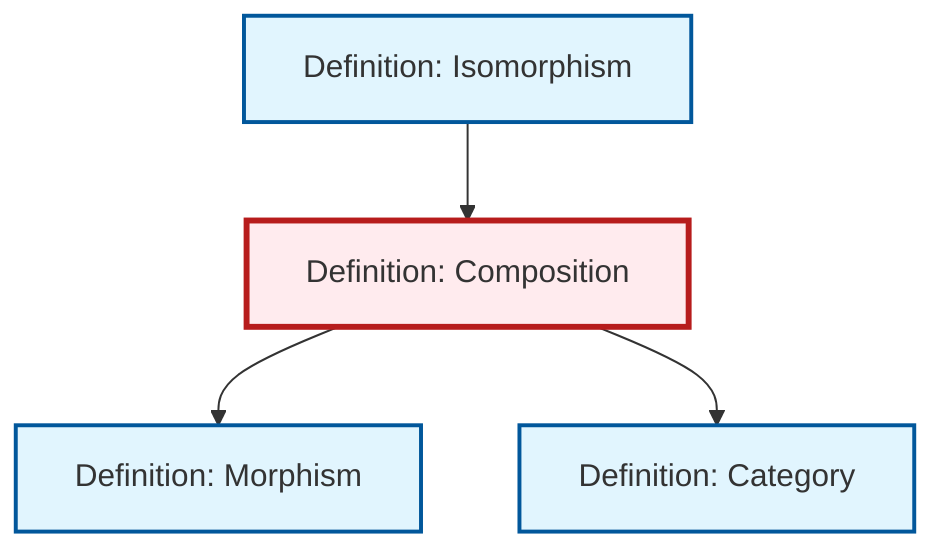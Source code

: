 graph TD
    classDef definition fill:#e1f5fe,stroke:#01579b,stroke-width:2px
    classDef theorem fill:#f3e5f5,stroke:#4a148c,stroke-width:2px
    classDef axiom fill:#fff3e0,stroke:#e65100,stroke-width:2px
    classDef example fill:#e8f5e9,stroke:#1b5e20,stroke-width:2px
    classDef current fill:#ffebee,stroke:#b71c1c,stroke-width:3px
    def-category["Definition: Category"]:::definition
    def-isomorphism["Definition: Isomorphism"]:::definition
    def-composition["Definition: Composition"]:::definition
    def-morphism["Definition: Morphism"]:::definition
    def-isomorphism --> def-composition
    def-composition --> def-morphism
    def-composition --> def-category
    class def-composition current